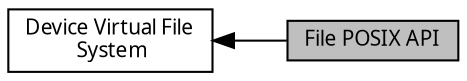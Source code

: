 digraph "File POSIX API"
{
  edge [fontname="FreeSans.ttf",fontsize="10",labelfontname="FreeSans.ttf",labelfontsize="10"];
  node [fontname="FreeSans.ttf",fontsize="10",shape=record];
  rankdir=LR;
  Node1 [label="Device Virtual File\l System",height=0.2,width=0.4,color="black", fillcolor="white", style="filled",URL="$group___d_f_s.html",tooltip="DFS is a virtual file system in RT-Thread RTOS. "];
  Node0 [label="File POSIX API",height=0.2,width=0.4,color="black", fillcolor="grey75", style="filled", fontcolor="black"];
  Node1->Node0 [shape=plaintext, dir="back", style="solid"];
}
